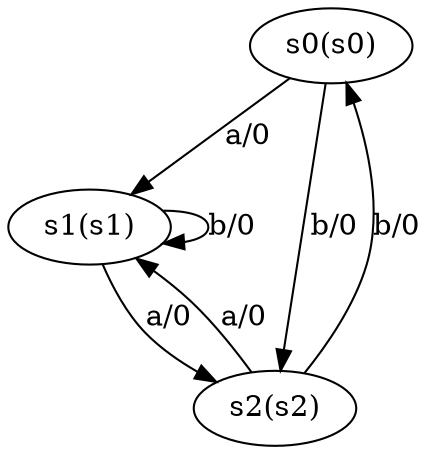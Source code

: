digraph machine1 {
	s0 [label="s0(s0)"]
	s1 [label="s1(s1)"]
	s2 [label="s2(s2)"]
	s0 -> s1 [label="a/0"]
	s0 -> s2 [label="b/0"]
	s1 -> s2 [label="a/0"]
	s1 -> s1 [label="b/0"]
	s2 -> s1 [label="a/0"]
	s2 -> s0 [label="b/0"]
}
